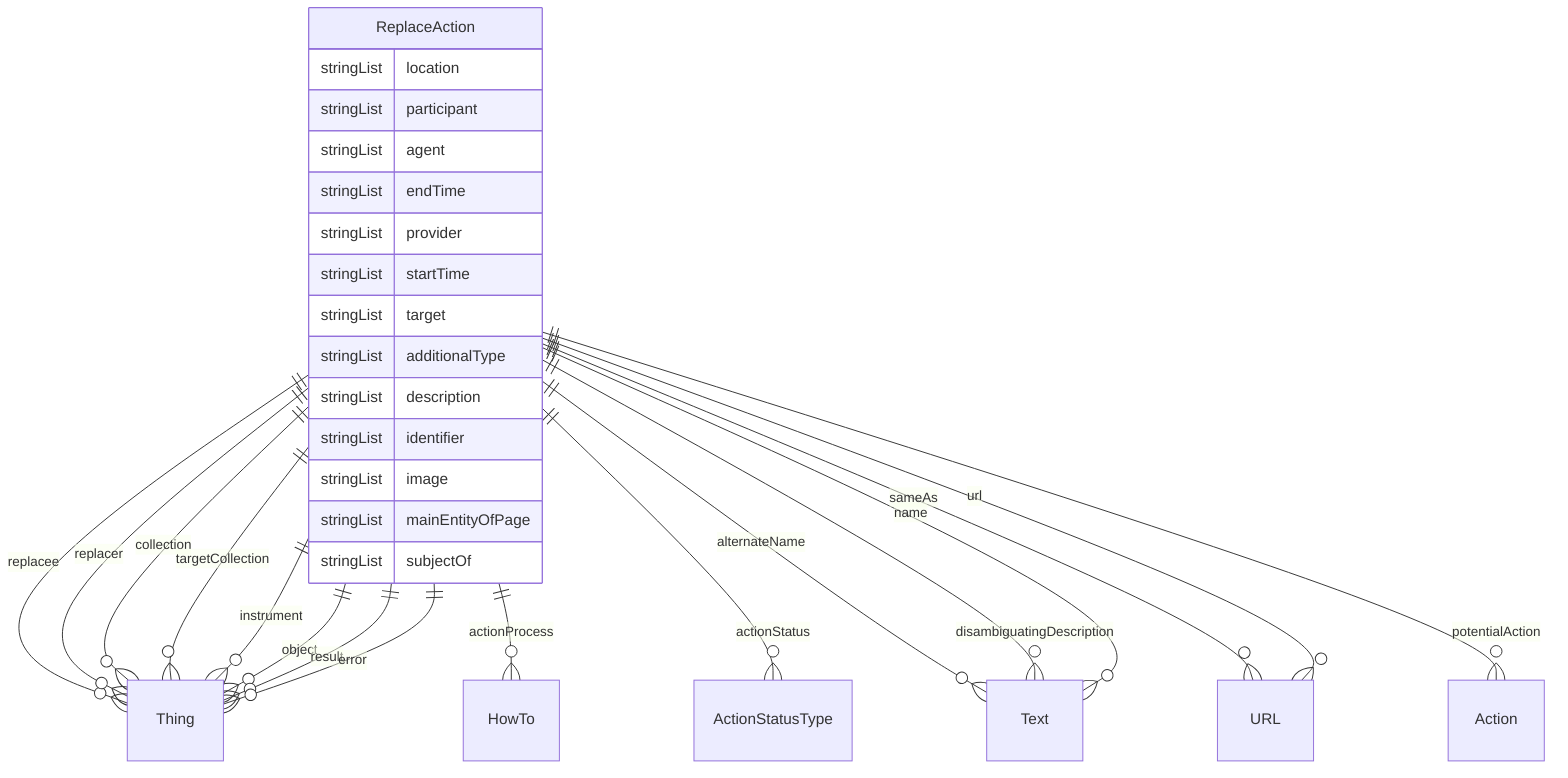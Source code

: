 erDiagram
ReplaceAction {
    stringList location  
    stringList participant  
    stringList agent  
    stringList endTime  
    stringList provider  
    stringList startTime  
    stringList target  
    stringList additionalType  
    stringList description  
    stringList identifier  
    stringList image  
    stringList mainEntityOfPage  
    stringList subjectOf  
}

ReplaceAction ||--}o Thing : "replacee"
ReplaceAction ||--}o Thing : "replacer"
ReplaceAction ||--}o Thing : "collection"
ReplaceAction ||--}o Thing : "targetCollection"
ReplaceAction ||--}o Thing : "instrument"
ReplaceAction ||--}o Thing : "object"
ReplaceAction ||--}o Thing : "result"
ReplaceAction ||--}o HowTo : "actionProcess"
ReplaceAction ||--}o ActionStatusType : "actionStatus"
ReplaceAction ||--}o Thing : "error"
ReplaceAction ||--}o Text : "alternateName"
ReplaceAction ||--}o Text : "disambiguatingDescription"
ReplaceAction ||--}o Text : "name"
ReplaceAction ||--}o URL : "sameAs"
ReplaceAction ||--}o Action : "potentialAction"
ReplaceAction ||--}o URL : "url"